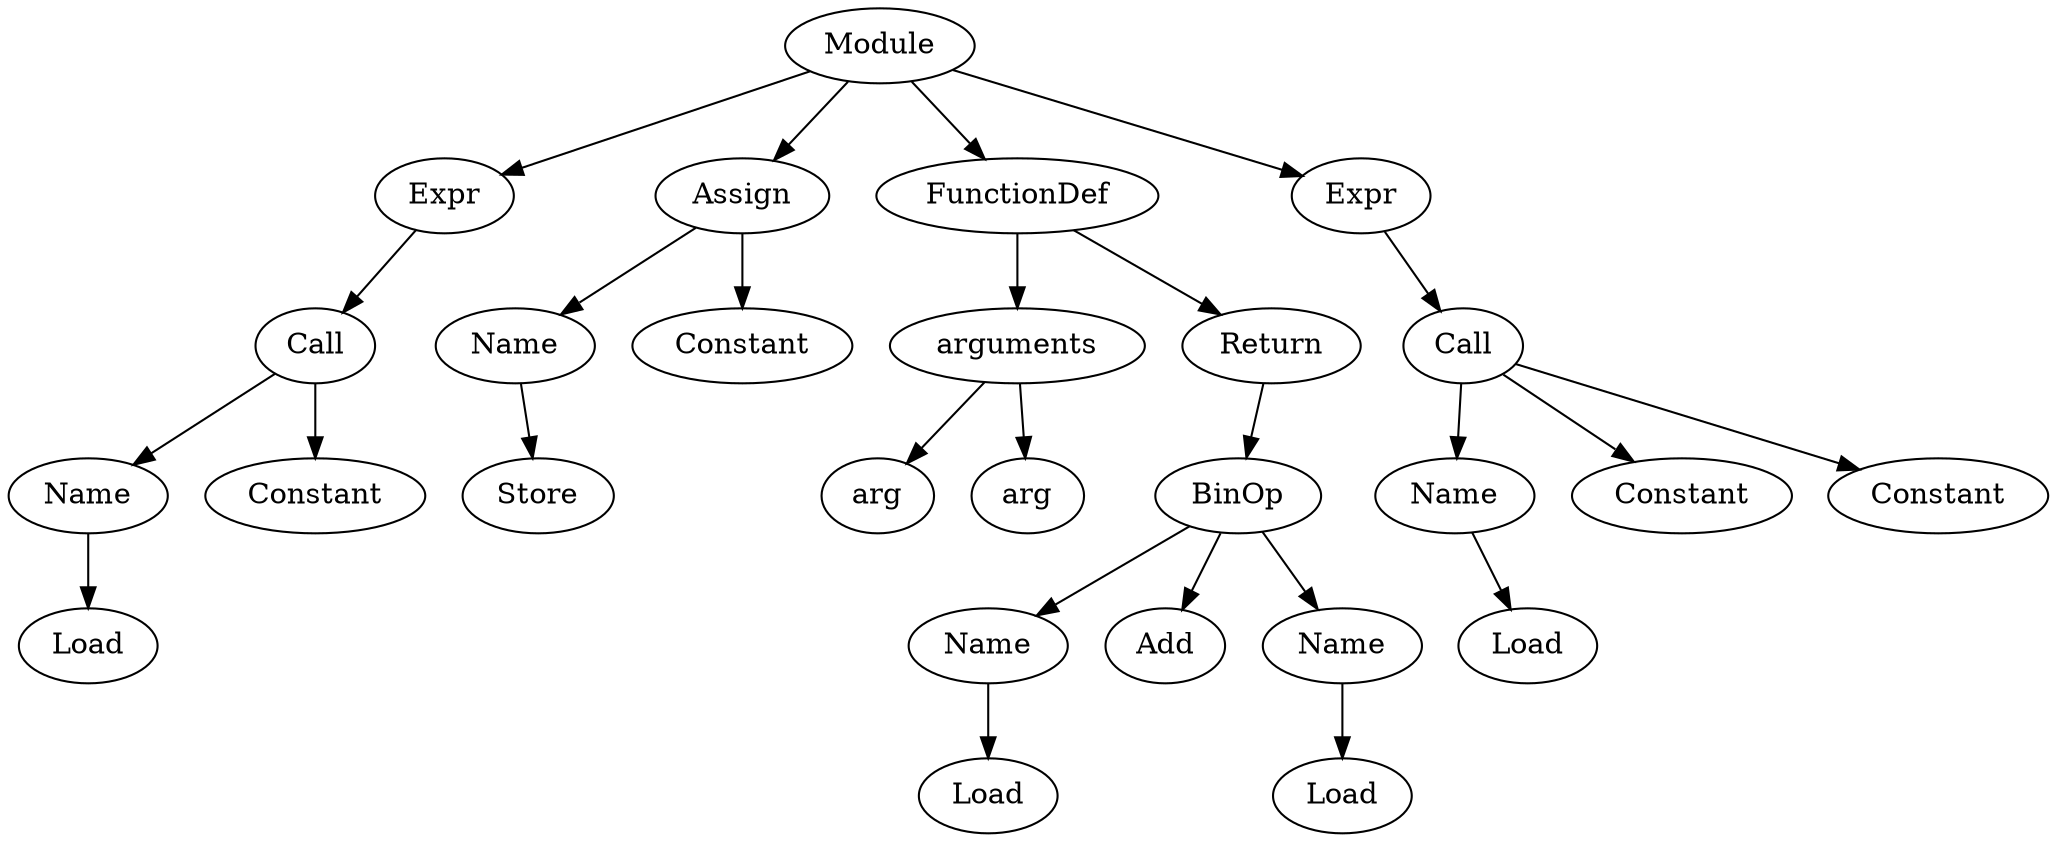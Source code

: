 digraph {
	0 [label=Module]
	1 [label=Expr]
	2 [label=Call]
	3 [label=Name]
	4 [label=Load]
	3 -> 4
	2 -> 3
	5 [label=Constant]
	2 -> 5
	1 -> 2
	0 -> 1
	6 [label=Assign]
	7 [label=Name]
	8 [label=Store]
	7 -> 8
	6 -> 7
	9 [label=Constant]
	6 -> 9
	0 -> 6
	10 [label=FunctionDef]
	11 [label=arguments]
	12 [label=arg]
	11 -> 12
	13 [label=arg]
	11 -> 13
	10 -> 11
	14 [label=Return]
	15 [label=BinOp]
	16 [label=Name]
	17 [label=Load]
	16 -> 17
	15 -> 16
	18 [label=Add]
	15 -> 18
	19 [label=Name]
	20 [label=Load]
	19 -> 20
	15 -> 19
	14 -> 15
	10 -> 14
	0 -> 10
	21 [label=Expr]
	22 [label=Call]
	23 [label=Name]
	24 [label=Load]
	23 -> 24
	22 -> 23
	25 [label=Constant]
	22 -> 25
	26 [label=Constant]
	22 -> 26
	21 -> 22
	0 -> 21
}
